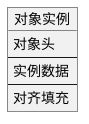 @startuml
allowmixing
skinparam nodesep 1
skinparam ranksep 1
skinparam sameClassWidth true


object 对象实例 {
  对象头
  ----
  实例数据
  ----
  对齐填充
}
@enduml